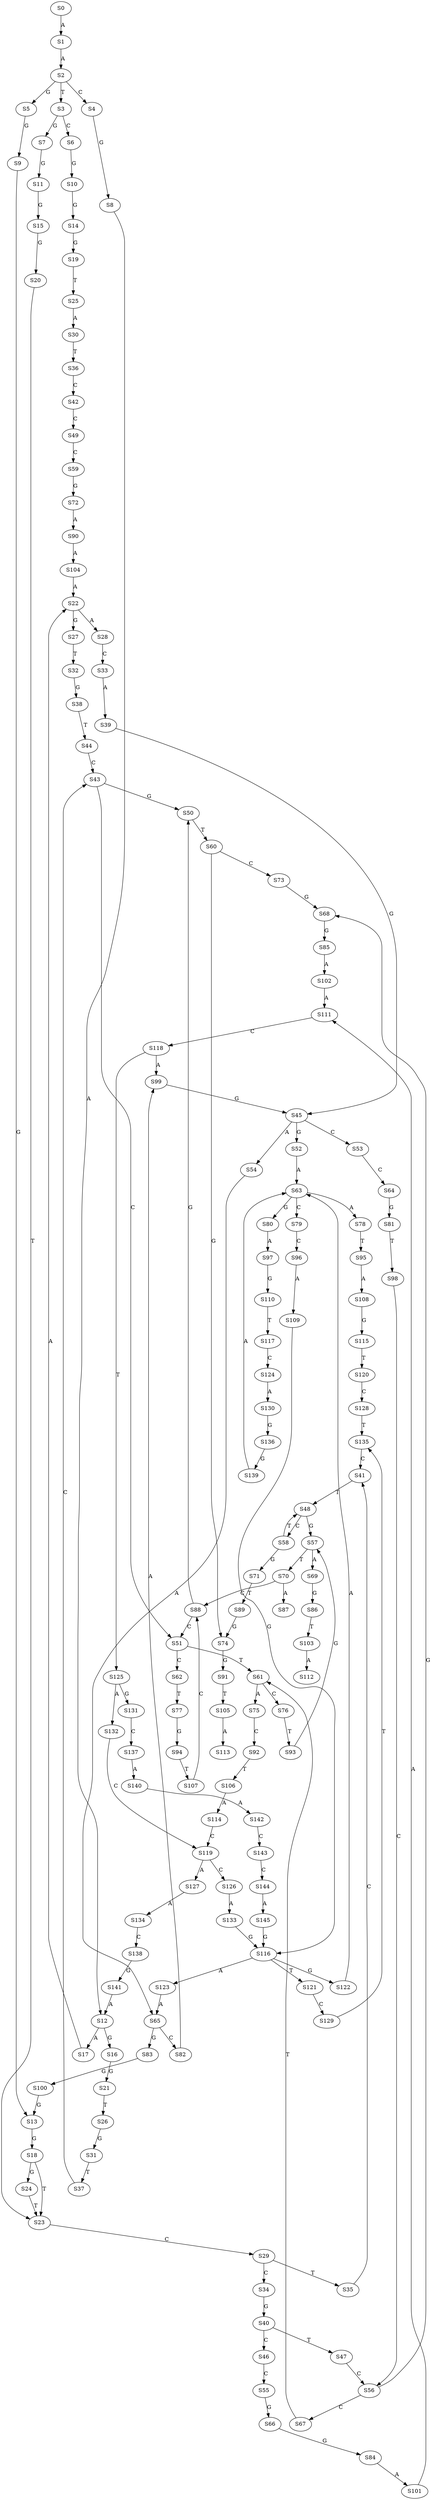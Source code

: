 strict digraph  {
	S0 -> S1 [ label = A ];
	S1 -> S2 [ label = A ];
	S2 -> S3 [ label = T ];
	S2 -> S4 [ label = C ];
	S2 -> S5 [ label = G ];
	S3 -> S6 [ label = C ];
	S3 -> S7 [ label = G ];
	S4 -> S8 [ label = G ];
	S5 -> S9 [ label = G ];
	S6 -> S10 [ label = G ];
	S7 -> S11 [ label = G ];
	S8 -> S12 [ label = A ];
	S9 -> S13 [ label = G ];
	S10 -> S14 [ label = G ];
	S11 -> S15 [ label = G ];
	S12 -> S16 [ label = G ];
	S12 -> S17 [ label = A ];
	S13 -> S18 [ label = G ];
	S14 -> S19 [ label = G ];
	S15 -> S20 [ label = G ];
	S16 -> S21 [ label = G ];
	S17 -> S22 [ label = A ];
	S18 -> S23 [ label = T ];
	S18 -> S24 [ label = G ];
	S19 -> S25 [ label = T ];
	S20 -> S23 [ label = T ];
	S21 -> S26 [ label = T ];
	S22 -> S27 [ label = G ];
	S22 -> S28 [ label = A ];
	S23 -> S29 [ label = C ];
	S24 -> S23 [ label = T ];
	S25 -> S30 [ label = A ];
	S26 -> S31 [ label = G ];
	S27 -> S32 [ label = T ];
	S28 -> S33 [ label = C ];
	S29 -> S34 [ label = C ];
	S29 -> S35 [ label = T ];
	S30 -> S36 [ label = T ];
	S31 -> S37 [ label = T ];
	S32 -> S38 [ label = G ];
	S33 -> S39 [ label = A ];
	S34 -> S40 [ label = G ];
	S35 -> S41 [ label = C ];
	S36 -> S42 [ label = C ];
	S37 -> S43 [ label = C ];
	S38 -> S44 [ label = T ];
	S39 -> S45 [ label = G ];
	S40 -> S46 [ label = C ];
	S40 -> S47 [ label = T ];
	S41 -> S48 [ label = T ];
	S42 -> S49 [ label = C ];
	S43 -> S50 [ label = G ];
	S43 -> S51 [ label = C ];
	S44 -> S43 [ label = C ];
	S45 -> S52 [ label = G ];
	S45 -> S53 [ label = C ];
	S45 -> S54 [ label = A ];
	S46 -> S55 [ label = C ];
	S47 -> S56 [ label = C ];
	S48 -> S57 [ label = G ];
	S48 -> S58 [ label = C ];
	S49 -> S59 [ label = C ];
	S50 -> S60 [ label = T ];
	S51 -> S61 [ label = T ];
	S51 -> S62 [ label = C ];
	S52 -> S63 [ label = A ];
	S53 -> S64 [ label = C ];
	S54 -> S65 [ label = A ];
	S55 -> S66 [ label = G ];
	S56 -> S67 [ label = C ];
	S56 -> S68 [ label = G ];
	S57 -> S69 [ label = A ];
	S57 -> S70 [ label = T ];
	S58 -> S48 [ label = T ];
	S58 -> S71 [ label = G ];
	S59 -> S72 [ label = G ];
	S60 -> S73 [ label = C ];
	S60 -> S74 [ label = G ];
	S61 -> S75 [ label = A ];
	S61 -> S76 [ label = C ];
	S62 -> S77 [ label = T ];
	S63 -> S78 [ label = A ];
	S63 -> S79 [ label = C ];
	S63 -> S80 [ label = G ];
	S64 -> S81 [ label = G ];
	S65 -> S82 [ label = C ];
	S65 -> S83 [ label = G ];
	S66 -> S84 [ label = G ];
	S67 -> S61 [ label = T ];
	S68 -> S85 [ label = G ];
	S69 -> S86 [ label = G ];
	S70 -> S87 [ label = A ];
	S70 -> S88 [ label = C ];
	S71 -> S89 [ label = T ];
	S72 -> S90 [ label = A ];
	S73 -> S68 [ label = G ];
	S74 -> S91 [ label = G ];
	S75 -> S92 [ label = C ];
	S76 -> S93 [ label = T ];
	S77 -> S94 [ label = G ];
	S78 -> S95 [ label = T ];
	S79 -> S96 [ label = C ];
	S80 -> S97 [ label = A ];
	S81 -> S98 [ label = T ];
	S82 -> S99 [ label = A ];
	S83 -> S100 [ label = G ];
	S84 -> S101 [ label = A ];
	S85 -> S102 [ label = A ];
	S86 -> S103 [ label = T ];
	S88 -> S51 [ label = C ];
	S88 -> S50 [ label = G ];
	S89 -> S74 [ label = G ];
	S90 -> S104 [ label = A ];
	S91 -> S105 [ label = T ];
	S92 -> S106 [ label = T ];
	S93 -> S57 [ label = G ];
	S94 -> S107 [ label = T ];
	S95 -> S108 [ label = A ];
	S96 -> S109 [ label = A ];
	S97 -> S110 [ label = G ];
	S98 -> S56 [ label = C ];
	S99 -> S45 [ label = G ];
	S100 -> S13 [ label = G ];
	S101 -> S111 [ label = A ];
	S102 -> S111 [ label = A ];
	S103 -> S112 [ label = A ];
	S104 -> S22 [ label = A ];
	S105 -> S113 [ label = A ];
	S106 -> S114 [ label = A ];
	S107 -> S88 [ label = C ];
	S108 -> S115 [ label = G ];
	S109 -> S116 [ label = G ];
	S110 -> S117 [ label = T ];
	S111 -> S118 [ label = C ];
	S114 -> S119 [ label = C ];
	S115 -> S120 [ label = T ];
	S116 -> S121 [ label = T ];
	S116 -> S122 [ label = G ];
	S116 -> S123 [ label = A ];
	S117 -> S124 [ label = C ];
	S118 -> S99 [ label = A ];
	S118 -> S125 [ label = T ];
	S119 -> S126 [ label = C ];
	S119 -> S127 [ label = A ];
	S120 -> S128 [ label = C ];
	S121 -> S129 [ label = C ];
	S122 -> S63 [ label = A ];
	S123 -> S65 [ label = A ];
	S124 -> S130 [ label = A ];
	S125 -> S131 [ label = G ];
	S125 -> S132 [ label = A ];
	S126 -> S133 [ label = A ];
	S127 -> S134 [ label = A ];
	S128 -> S135 [ label = T ];
	S129 -> S135 [ label = T ];
	S130 -> S136 [ label = G ];
	S131 -> S137 [ label = C ];
	S132 -> S119 [ label = C ];
	S133 -> S116 [ label = G ];
	S134 -> S138 [ label = C ];
	S135 -> S41 [ label = C ];
	S136 -> S139 [ label = G ];
	S137 -> S140 [ label = A ];
	S138 -> S141 [ label = G ];
	S139 -> S63 [ label = A ];
	S140 -> S142 [ label = A ];
	S141 -> S12 [ label = A ];
	S142 -> S143 [ label = C ];
	S143 -> S144 [ label = C ];
	S144 -> S145 [ label = A ];
	S145 -> S116 [ label = G ];
}
